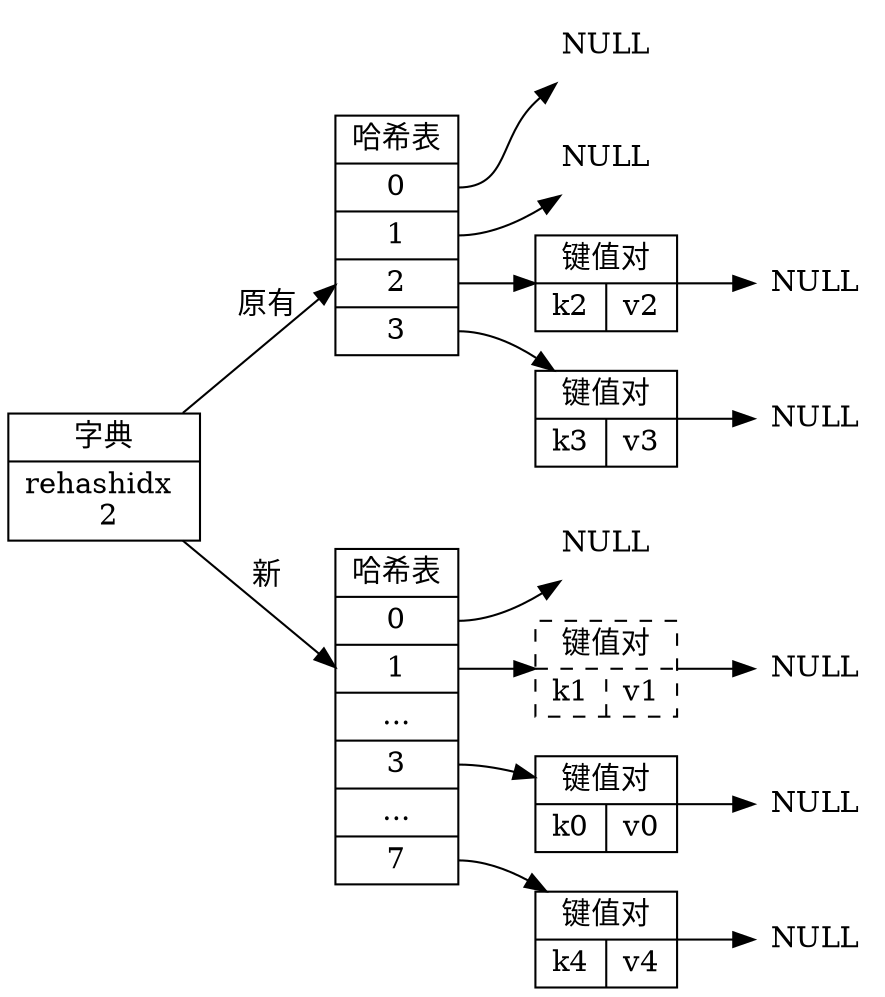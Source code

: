 digraph {

    rankdir = LR;

    //

    node [shape = record];

    dict [label = "字典| rehashidx \n 2"];

    old_hash [label = "哈希表 | <0> 0 | <1> 1 | <2> 2 | <3> 3 "];
    new_hash [label = "哈希表 | <0> 0 | <1> 1 | ... | <3> 3 | ... | <7> 7 "]

    kv0 [label = "键值对 | { k0 | v0 }"];
    kv1 [label = "键值对 | { k1 | v1 }", style = dashed];
    kv2 [label = "键值对 | { k2 | v2 }"];
    kv3 [label = "键值对 | { k3 | v3 }"];
    kv4 [label = "键值对 | { k4 | v4 }"];

    //

    node [shape = plaintext, label = "NULL"];

    oldnull0;
    oldnull1;
    oldnull2;
    oldnull3;

    newnull0;
    newnull1;
    newnull3;
    newnull7;

    //

    dict -> old_hash [label = "原有"];
    dict -> new_hash [label = "新"];

    old_hash:0 -> oldnull0;
    old_hash:1 -> oldnull1;
    old_hash:2 -> kv2 -> oldnull2;
    old_hash:3 -> kv3 -> oldnull3;

    new_hash:0 -> newnull0;
    new_hash:1 -> kv1 -> newnull1;
    new_hash:3 -> kv0 -> newnull3;
    new_hash:7 -> kv4 -> newnull7;
}
